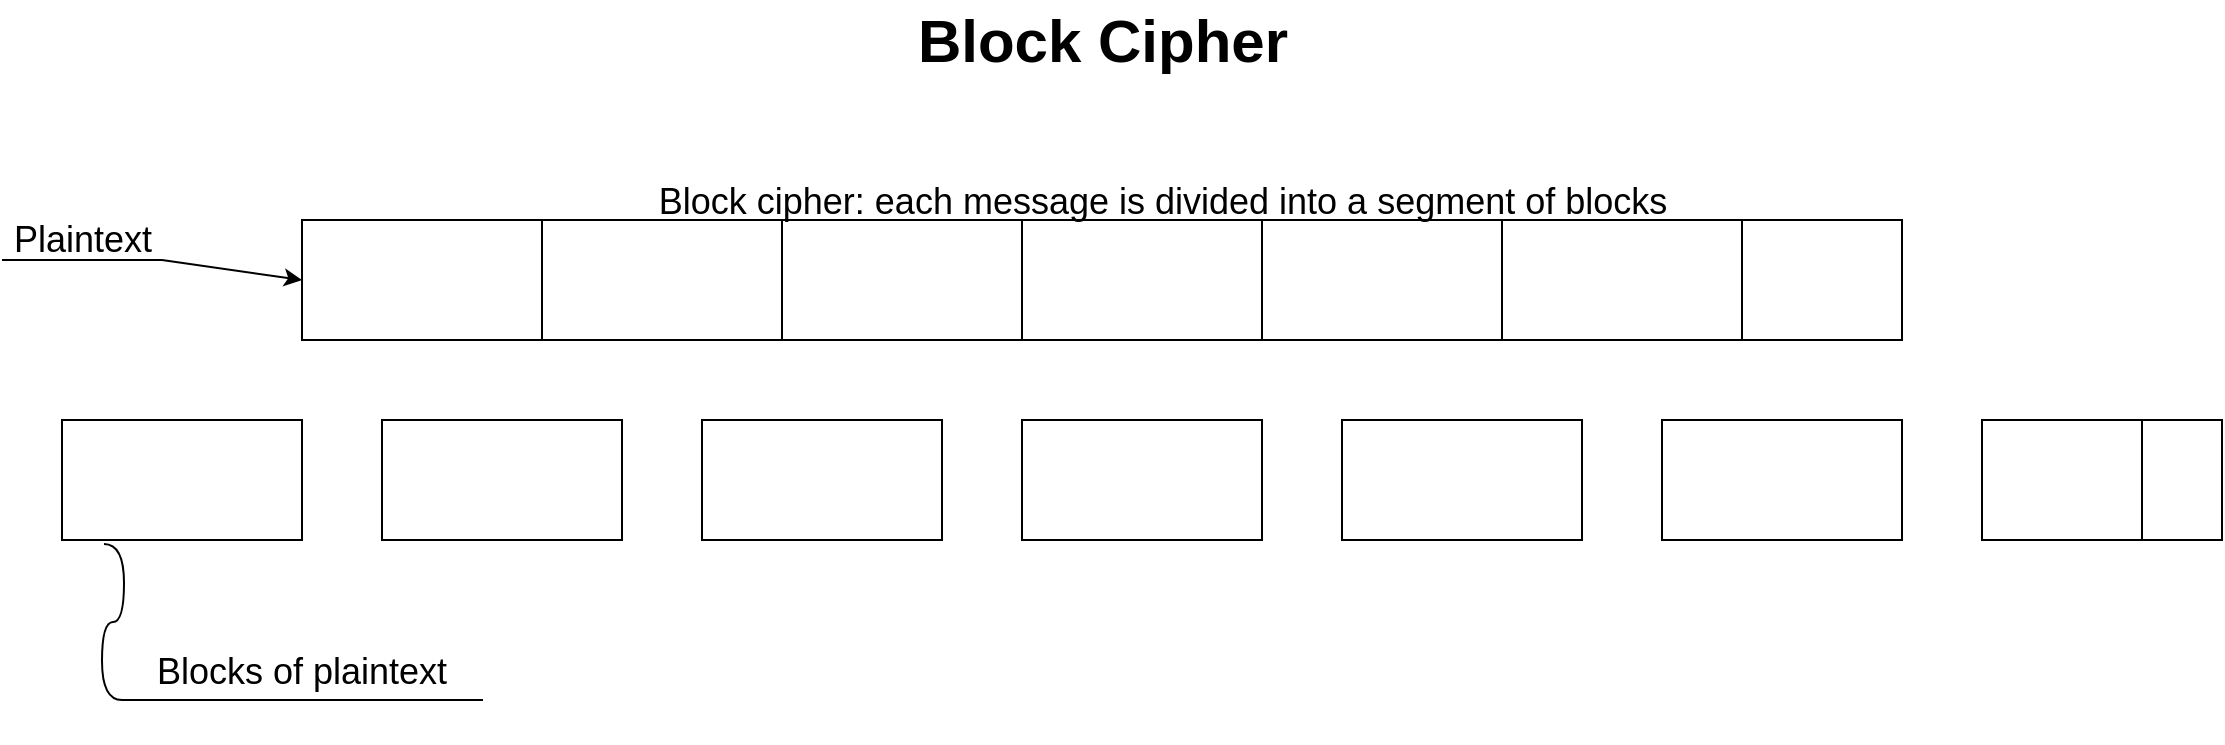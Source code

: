 <mxfile version="12.5.5" type="github"><diagram id="teIsq7KTB3O1CH4o7PR5" name="Page-1"><mxGraphModel dx="1422" dy="701" grid="1" gridSize="10" guides="1" tooltips="1" connect="1" arrows="1" fold="1" page="1" pageScale="1" pageWidth="1169" pageHeight="827" math="0" shadow="0"><root><mxCell id="0"/><mxCell id="1" parent="0"/><mxCell id="TdllQlUeXszhdlZdWgxR-1" value="Block Cipher" style="text;html=1;align=center;verticalAlign=middle;resizable=0;points=[];autosize=1;fontSize=30;fontStyle=1" vertex="1" parent="1"><mxGeometry x="460" y="30" width="200" height="40" as="geometry"/></mxCell><mxCell id="TdllQlUeXszhdlZdWgxR-2" value="" style="rounded=0;whiteSpace=wrap;html=1;fontSize=30;" vertex="1" parent="1"><mxGeometry x="160" y="140" width="120" height="60" as="geometry"/></mxCell><mxCell id="TdllQlUeXszhdlZdWgxR-3" value="" style="rounded=0;whiteSpace=wrap;html=1;fontSize=30;" vertex="1" parent="1"><mxGeometry x="280" y="140" width="120" height="60" as="geometry"/></mxCell><mxCell id="TdllQlUeXszhdlZdWgxR-4" value="" style="rounded=0;whiteSpace=wrap;html=1;fontSize=30;" vertex="1" parent="1"><mxGeometry x="400" y="140" width="120" height="60" as="geometry"/></mxCell><mxCell id="TdllQlUeXszhdlZdWgxR-5" value="" style="rounded=0;whiteSpace=wrap;html=1;fontSize=30;" vertex="1" parent="1"><mxGeometry x="520" y="140" width="120" height="60" as="geometry"/></mxCell><mxCell id="TdllQlUeXszhdlZdWgxR-6" value="" style="rounded=0;whiteSpace=wrap;html=1;fontSize=30;" vertex="1" parent="1"><mxGeometry x="640" y="140" width="120" height="60" as="geometry"/></mxCell><mxCell id="TdllQlUeXszhdlZdWgxR-7" value="" style="rounded=0;whiteSpace=wrap;html=1;fontSize=30;" vertex="1" parent="1"><mxGeometry x="760" y="140" width="120" height="60" as="geometry"/></mxCell><mxCell id="TdllQlUeXszhdlZdWgxR-8" value="" style="rounded=0;whiteSpace=wrap;html=1;fontSize=30;" vertex="1" parent="1"><mxGeometry x="880" y="140" width="80" height="60" as="geometry"/></mxCell><mxCell id="TdllQlUeXszhdlZdWgxR-9" value="&lt;font style=&quot;font-size: 18px&quot;&gt;Plaintext&lt;/font&gt;" style="text;html=1;align=center;verticalAlign=middle;resizable=0;points=[];autosize=1;fontSize=30;" vertex="1" parent="1"><mxGeometry x="10" y="120" width="80" height="50" as="geometry"/></mxCell><mxCell id="TdllQlUeXszhdlZdWgxR-10" value="" style="endArrow=none;html=1;fontSize=30;" edge="1" parent="1"><mxGeometry width="50" height="50" relative="1" as="geometry"><mxPoint x="10" y="160" as="sourcePoint"/><mxPoint x="90" y="160" as="targetPoint"/></mxGeometry></mxCell><mxCell id="TdllQlUeXszhdlZdWgxR-11" value="" style="endArrow=classic;html=1;fontSize=30;entryX=0;entryY=0.5;entryDx=0;entryDy=0;" edge="1" parent="1" target="TdllQlUeXszhdlZdWgxR-2"><mxGeometry width="50" height="50" relative="1" as="geometry"><mxPoint x="90" y="160" as="sourcePoint"/><mxPoint x="60" y="220" as="targetPoint"/></mxGeometry></mxCell><mxCell id="TdllQlUeXszhdlZdWgxR-13" value="&lt;font style=&quot;font-size: 18px&quot;&gt;Block cipher: each message is divided into a segment of blocks&lt;/font&gt;" style="text;html=1;align=center;verticalAlign=middle;resizable=0;points=[];autosize=1;fontSize=30;" vertex="1" parent="1"><mxGeometry x="330" y="101" width="520" height="50" as="geometry"/></mxCell><mxCell id="TdllQlUeXszhdlZdWgxR-14" value="" style="rounded=0;whiteSpace=wrap;html=1;fontSize=30;" vertex="1" parent="1"><mxGeometry x="40" y="240" width="120" height="60" as="geometry"/></mxCell><mxCell id="TdllQlUeXszhdlZdWgxR-15" value="" style="rounded=0;whiteSpace=wrap;html=1;fontSize=30;" vertex="1" parent="1"><mxGeometry x="200" y="240" width="120" height="60" as="geometry"/></mxCell><mxCell id="TdllQlUeXszhdlZdWgxR-16" value="" style="rounded=0;whiteSpace=wrap;html=1;fontSize=30;" vertex="1" parent="1"><mxGeometry x="360" y="240" width="120" height="60" as="geometry"/></mxCell><mxCell id="TdllQlUeXszhdlZdWgxR-17" value="" style="rounded=0;whiteSpace=wrap;html=1;fontSize=30;" vertex="1" parent="1"><mxGeometry x="520" y="240" width="120" height="60" as="geometry"/></mxCell><mxCell id="TdllQlUeXszhdlZdWgxR-18" value="" style="rounded=0;whiteSpace=wrap;html=1;fontSize=30;" vertex="1" parent="1"><mxGeometry x="680" y="240" width="120" height="60" as="geometry"/></mxCell><mxCell id="TdllQlUeXszhdlZdWgxR-19" value="" style="rounded=0;whiteSpace=wrap;html=1;fontSize=30;" vertex="1" parent="1"><mxGeometry x="840" y="240" width="120" height="60" as="geometry"/></mxCell><mxCell id="TdllQlUeXszhdlZdWgxR-20" value="" style="rounded=0;whiteSpace=wrap;html=1;fontSize=30;" vertex="1" parent="1"><mxGeometry x="1000" y="240" width="80" height="60" as="geometry"/></mxCell><mxCell id="TdllQlUeXszhdlZdWgxR-26" value="" style="endArrow=none;html=1;fontSize=30;" edge="1" parent="1"><mxGeometry width="50" height="50" relative="1" as="geometry"><mxPoint x="10" y="400" as="sourcePoint"/><mxPoint x="10" y="400" as="targetPoint"/></mxGeometry></mxCell><mxCell id="TdllQlUeXszhdlZdWgxR-30" value="Blocks of plaintext" style="whiteSpace=wrap;html=1;shape=partialRectangle;top=0;left=0;bottom=1;right=0;points=[[0,1],[1,1]];strokeColor=#000000;fillColor=none;align=center;verticalAlign=bottom;routingCenterY=0.5;snapToPoint=1;container=1;recursiveResize=0;autosize=1;treeFolding=1;treeMoving=1;fontSize=18;" vertex="1" parent="1"><mxGeometry x="70" y="350" width="180" height="30" as="geometry"/></mxCell><mxCell id="TdllQlUeXszhdlZdWgxR-31" value="" style="edgeStyle=entityRelationEdgeStyle;startArrow=none;endArrow=none;segment=10;curved=1;fontSize=18;entryX=0;entryY=1;entryDx=0;entryDy=0;exitX=0.175;exitY=1.033;exitDx=0;exitDy=0;exitPerimeter=0;" edge="1" target="TdllQlUeXszhdlZdWgxR-30" parent="1" source="TdllQlUeXszhdlZdWgxR-14"><mxGeometry relative="1" as="geometry"><mxPoint x="50" y="320" as="sourcePoint"/></mxGeometry></mxCell><mxCell id="TdllQlUeXszhdlZdWgxR-33" value="" style="rounded=0;whiteSpace=wrap;html=1;fontSize=18;" vertex="1" parent="1"><mxGeometry x="1080" y="240" width="40" height="60" as="geometry"/></mxCell></root></mxGraphModel></diagram></mxfile>
